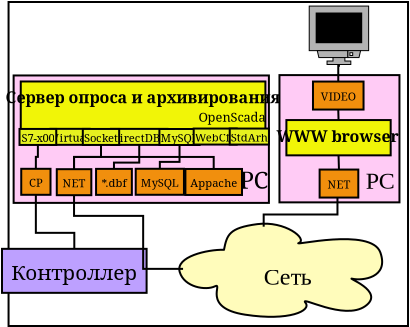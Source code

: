 <?xml version="1.0" encoding="UTF-8"?>
<dia:diagram xmlns:dia="http://www.lysator.liu.se/~alla/dia/">
  <dia:layer name="Тло" visible="true">
    <dia:object type="Standard - Box" version="0" id="O0">
      <dia:attribute name="obj_pos">
        <dia:point val="0.146,0.146"/>
      </dia:attribute>
      <dia:attribute name="obj_bb">
        <dia:rectangle val="0.096,0.096;20.169,16.396"/>
      </dia:attribute>
      <dia:attribute name="elem_corner">
        <dia:point val="0.146,0.146"/>
      </dia:attribute>
      <dia:attribute name="elem_width">
        <dia:real val="19.973"/>
      </dia:attribute>
      <dia:attribute name="elem_height">
        <dia:real val="16.2"/>
      </dia:attribute>
      <dia:attribute name="show_background">
        <dia:boolean val="true"/>
      </dia:attribute>
    </dia:object>
    <dia:object type="Network - Cloud" version="0" id="O1">
      <dia:attribute name="obj_pos">
        <dia:point val="8.682,11.229"/>
      </dia:attribute>
      <dia:attribute name="obj_bb">
        <dia:rectangle val="8.682,11.229;18.826,15.887"/>
      </dia:attribute>
      <dia:attribute name="elem_corner">
        <dia:point val="8.682,11.229"/>
      </dia:attribute>
      <dia:attribute name="elem_width">
        <dia:real val="10.144"/>
      </dia:attribute>
      <dia:attribute name="elem_height">
        <dia:real val="4.658"/>
      </dia:attribute>
      <dia:attribute name="line_width">
        <dia:real val="0.1"/>
      </dia:attribute>
      <dia:attribute name="line_colour">
        <dia:color val="#000000"/>
      </dia:attribute>
      <dia:attribute name="fill_colour">
        <dia:color val="#fffcbb"/>
      </dia:attribute>
      <dia:attribute name="show_background">
        <dia:boolean val="true"/>
      </dia:attribute>
      <dia:attribute name="line_style">
        <dia:enum val="0"/>
        <dia:real val="1"/>
      </dia:attribute>
      <dia:attribute name="text">
        <dia:composite type="text">
          <dia:attribute name="string">
            <dia:string>#Сеть#</dia:string>
          </dia:attribute>
          <dia:attribute name="font">
            <dia:font family="times new roman" style="0" name="Times-Roman"/>
          </dia:attribute>
          <dia:attribute name="height">
            <dia:real val="1.5"/>
          </dia:attribute>
          <dia:attribute name="pos">
            <dia:point val="14.026,13.94"/>
          </dia:attribute>
          <dia:attribute name="color">
            <dia:color val="#000000"/>
          </dia:attribute>
          <dia:attribute name="alignment">
            <dia:enum val="1"/>
          </dia:attribute>
        </dia:composite>
      </dia:attribute>
      <dia:attribute name="flip_horizontal">
        <dia:boolean val="false"/>
      </dia:attribute>
      <dia:attribute name="flip_vertical">
        <dia:boolean val="false"/>
      </dia:attribute>
    </dia:object>
    <dia:object type="Flowchart - Box" version="0" id="O2">
      <dia:attribute name="obj_pos">
        <dia:point val="0.583,12.488"/>
      </dia:attribute>
      <dia:attribute name="obj_bb">
        <dia:rectangle val="0.533,12.438;6.333,14.738"/>
      </dia:attribute>
      <dia:attribute name="elem_corner">
        <dia:point val="0.583,12.488"/>
      </dia:attribute>
      <dia:attribute name="elem_width">
        <dia:real val="5.7"/>
      </dia:attribute>
      <dia:attribute name="elem_height">
        <dia:real val="2.2"/>
      </dia:attribute>
      <dia:attribute name="inner_color">
        <dia:color val="#bda0ff"/>
      </dia:attribute>
      <dia:attribute name="show_background">
        <dia:boolean val="true"/>
      </dia:attribute>
      <dia:attribute name="padding">
        <dia:real val="0.4"/>
      </dia:attribute>
      <dia:attribute name="text">
        <dia:composite type="text">
          <dia:attribute name="string">
            <dia:string>#Контроллер#</dia:string>
          </dia:attribute>
          <dia:attribute name="font">
            <dia:font family="serif" style="0" name="Times-Roman"/>
          </dia:attribute>
          <dia:attribute name="height">
            <dia:real val="1.3"/>
          </dia:attribute>
          <dia:attribute name="pos">
            <dia:point val="3.433,13.838"/>
          </dia:attribute>
          <dia:attribute name="color">
            <dia:color val="#000000"/>
          </dia:attribute>
          <dia:attribute name="alignment">
            <dia:enum val="1"/>
          </dia:attribute>
        </dia:composite>
      </dia:attribute>
    </dia:object>
    <dia:object type="Standard - Ellipse" version="0" id="O3">
      <dia:attribute name="obj_pos">
        <dia:point val="4.656,7.795"/>
      </dia:attribute>
      <dia:attribute name="obj_bb">
        <dia:rectangle val="4.606,7.745;4.917,8.053"/>
      </dia:attribute>
      <dia:attribute name="elem_corner">
        <dia:point val="4.656,7.795"/>
      </dia:attribute>
      <dia:attribute name="elem_width">
        <dia:real val="0.211"/>
      </dia:attribute>
      <dia:attribute name="elem_height">
        <dia:real val="0.208"/>
      </dia:attribute>
      <dia:attribute name="inner_color">
        <dia:color val="#010101"/>
      </dia:attribute>
    </dia:object>
    <dia:group>
      <dia:object type="Standard - Box" version="0" id="O4">
        <dia:attribute name="obj_pos">
          <dia:point val="0.399,3.819"/>
        </dia:attribute>
        <dia:attribute name="obj_bb">
          <dia:rectangle val="0.349,3.769;13.213,10.24"/>
        </dia:attribute>
        <dia:attribute name="elem_corner">
          <dia:point val="0.399,3.819"/>
        </dia:attribute>
        <dia:attribute name="elem_width">
          <dia:real val="12.764"/>
        </dia:attribute>
        <dia:attribute name="elem_height">
          <dia:real val="6.371"/>
        </dia:attribute>
        <dia:attribute name="inner_color">
          <dia:color val="#ffcbf5"/>
        </dia:attribute>
        <dia:attribute name="show_background">
          <dia:boolean val="true"/>
        </dia:attribute>
      </dia:object>
      <dia:object type="Standard - Text" version="0" id="O5">
        <dia:attribute name="obj_pos">
          <dia:point val="12.419,9.481"/>
        </dia:attribute>
        <dia:attribute name="obj_bb">
          <dia:rectangle val="11.744,8.397;13.128,10.299"/>
        </dia:attribute>
        <dia:attribute name="text">
          <dia:composite type="text">
            <dia:attribute name="string">
              <dia:string>#PC#</dia:string>
            </dia:attribute>
            <dia:attribute name="font">
              <dia:font family="serif" style="0" name="Times-Roman"/>
            </dia:attribute>
            <dia:attribute name="height">
              <dia:real val="1.5"/>
            </dia:attribute>
            <dia:attribute name="pos">
              <dia:point val="12.419,9.481"/>
            </dia:attribute>
            <dia:attribute name="color">
              <dia:color val="#000000"/>
            </dia:attribute>
            <dia:attribute name="alignment">
              <dia:enum val="1"/>
            </dia:attribute>
          </dia:composite>
        </dia:attribute>
      </dia:object>
      <dia:object type="Standard - ZigZagLine" version="0" id="O6">
        <dia:attribute name="obj_pos">
          <dia:point val="4.768,7.293"/>
        </dia:attribute>
        <dia:attribute name="obj_bb">
          <dia:rectangle val="3.37,7.243;4.818,8.555"/>
        </dia:attribute>
        <dia:attribute name="orth_points">
          <dia:point val="4.768,7.293"/>
          <dia:point val="4.768,7.893"/>
          <dia:point val="3.42,7.893"/>
          <dia:point val="3.42,8.505"/>
        </dia:attribute>
        <dia:attribute name="orth_orient">
          <dia:enum val="1"/>
          <dia:enum val="0"/>
          <dia:enum val="1"/>
        </dia:attribute>
        <dia:attribute name="autorouting">
          <dia:boolean val="false"/>
        </dia:attribute>
        <dia:connections>
          <dia:connection handle="0" to="O18" connection="13"/>
          <dia:connection handle="1" to="O22" connection="2"/>
        </dia:connections>
      </dia:object>
      <dia:object type="Standard - ZigZagLine" version="0" id="O7">
        <dia:attribute name="obj_pos">
          <dia:point val="8.694,7.296"/>
        </dia:attribute>
        <dia:attribute name="obj_bb">
          <dia:rectangle val="7.66,7.246;8.744,8.535"/>
        </dia:attribute>
        <dia:attribute name="orth_points">
          <dia:point val="8.694,7.296"/>
          <dia:point val="8.694,8.14"/>
          <dia:point val="7.71,8.14"/>
          <dia:point val="7.71,8.485"/>
        </dia:attribute>
        <dia:attribute name="orth_orient">
          <dia:enum val="1"/>
          <dia:enum val="0"/>
          <dia:enum val="1"/>
        </dia:attribute>
        <dia:attribute name="autorouting">
          <dia:boolean val="false"/>
        </dia:attribute>
        <dia:connections>
          <dia:connection handle="0" to="O16" connection="13"/>
          <dia:connection handle="1" to="O21" connection="2"/>
        </dia:connections>
      </dia:object>
      <dia:object type="Standard - ZigZagLine" version="0" id="O8">
        <dia:attribute name="obj_pos">
          <dia:point val="6.68,7.29"/>
        </dia:attribute>
        <dia:attribute name="obj_bb">
          <dia:rectangle val="5.366,7.24;6.73,8.54"/>
        </dia:attribute>
        <dia:attribute name="orth_points">
          <dia:point val="6.68,7.29"/>
          <dia:point val="6.68,8.176"/>
          <dia:point val="5.416,8.176"/>
          <dia:point val="5.416,8.49"/>
        </dia:attribute>
        <dia:attribute name="orth_orient">
          <dia:enum val="1"/>
          <dia:enum val="0"/>
          <dia:enum val="1"/>
        </dia:attribute>
        <dia:attribute name="autorouting">
          <dia:boolean val="false"/>
        </dia:attribute>
        <dia:connections>
          <dia:connection handle="0" to="O15" connection="13"/>
          <dia:connection handle="1" to="O24" connection="2"/>
        </dia:connections>
      </dia:object>
      <dia:object type="Standard - ZigZagLine" version="0" id="O9">
        <dia:attribute name="obj_pos">
          <dia:point val="1.612,7.293"/>
        </dia:attribute>
        <dia:attribute name="obj_bb">
          <dia:rectangle val="1.461,7.243;1.662,8.536"/>
        </dia:attribute>
        <dia:attribute name="orth_points">
          <dia:point val="1.612,7.293"/>
          <dia:point val="1.612,7.889"/>
          <dia:point val="1.511,7.889"/>
          <dia:point val="1.511,8.486"/>
        </dia:attribute>
        <dia:attribute name="orth_orient">
          <dia:enum val="1"/>
          <dia:enum val="0"/>
          <dia:enum val="1"/>
        </dia:attribute>
        <dia:connections>
          <dia:connection handle="0" to="O17" connection="13"/>
          <dia:connection handle="1" to="O23" connection="2"/>
        </dia:connections>
      </dia:object>
      <dia:object type="Standard - ZigZagLine" version="0" id="O10">
        <dia:attribute name="obj_pos">
          <dia:point val="3.42,8.505"/>
        </dia:attribute>
        <dia:attribute name="obj_bb">
          <dia:rectangle val="3.37,7.843;10.453,8.555"/>
        </dia:attribute>
        <dia:attribute name="orth_points">
          <dia:point val="3.42,8.505"/>
          <dia:point val="3.42,7.893"/>
          <dia:point val="10.403,7.893"/>
          <dia:point val="10.403,8.494"/>
        </dia:attribute>
        <dia:attribute name="orth_orient">
          <dia:enum val="1"/>
          <dia:enum val="0"/>
          <dia:enum val="1"/>
        </dia:attribute>
        <dia:attribute name="autorouting">
          <dia:boolean val="false"/>
        </dia:attribute>
        <dia:connections>
          <dia:connection handle="0" to="O22" connection="2"/>
          <dia:connection handle="1" to="O25" connection="2"/>
        </dia:connections>
      </dia:object>
      <dia:object type="Standard - Box" version="0" id="O11">
        <dia:attribute name="obj_pos">
          <dia:point val="0.756,4.12"/>
        </dia:attribute>
        <dia:attribute name="obj_bb">
          <dia:rectangle val="0.706,4.07;13.038,6.577"/>
        </dia:attribute>
        <dia:attribute name="elem_corner">
          <dia:point val="0.756,4.12"/>
        </dia:attribute>
        <dia:attribute name="elem_width">
          <dia:real val="12.232"/>
        </dia:attribute>
        <dia:attribute name="elem_height">
          <dia:real val="2.407"/>
        </dia:attribute>
        <dia:attribute name="inner_color">
          <dia:color val="#f1f507"/>
        </dia:attribute>
        <dia:attribute name="show_background">
          <dia:boolean val="true"/>
        </dia:attribute>
      </dia:object>
      <dia:object type="Standard - Text" version="0" id="O12">
        <dia:attribute name="obj_pos">
          <dia:point val="11.319,6.133"/>
        </dia:attribute>
        <dia:attribute name="obj_bb">
          <dia:rectangle val="9.969,5.513;12.689,6.573"/>
        </dia:attribute>
        <dia:attribute name="text">
          <dia:composite type="text">
            <dia:attribute name="string">
              <dia:string>#OpenScada#</dia:string>
            </dia:attribute>
            <dia:attribute name="font">
              <dia:font family="serif" style="0" name="Times-Roman"/>
            </dia:attribute>
            <dia:attribute name="height">
              <dia:real val="0.8"/>
            </dia:attribute>
            <dia:attribute name="pos">
              <dia:point val="11.319,6.133"/>
            </dia:attribute>
            <dia:attribute name="color">
              <dia:color val="#000000"/>
            </dia:attribute>
            <dia:attribute name="alignment">
              <dia:enum val="1"/>
            </dia:attribute>
          </dia:composite>
        </dia:attribute>
      </dia:object>
      <dia:object type="Standard - Text" version="0" id="O13">
        <dia:attribute name="obj_pos">
          <dia:point val="6.866,5.212"/>
        </dia:attribute>
        <dia:attribute name="obj_bb">
          <dia:rectangle val="1.241,4.437;12.516,5.762"/>
        </dia:attribute>
        <dia:attribute name="text">
          <dia:composite type="text">
            <dia:attribute name="string">
              <dia:string>#Сервер опроса и архивирования#</dia:string>
            </dia:attribute>
            <dia:attribute name="font">
              <dia:font family="serif" style="80" name="Times-Roman"/>
            </dia:attribute>
            <dia:attribute name="height">
              <dia:real val="1"/>
            </dia:attribute>
            <dia:attribute name="pos">
              <dia:point val="6.866,5.212"/>
            </dia:attribute>
            <dia:attribute name="color">
              <dia:color val="#000000"/>
            </dia:attribute>
            <dia:attribute name="alignment">
              <dia:enum val="1"/>
            </dia:attribute>
          </dia:composite>
        </dia:attribute>
      </dia:object>
      <dia:object type="Flowchart - Box" version="0" id="O14">
        <dia:attribute name="obj_pos">
          <dia:point val="2.455,6.488"/>
        </dia:attribute>
        <dia:attribute name="obj_bb">
          <dia:rectangle val="2.405,6.438;4.037,7.338"/>
        </dia:attribute>
        <dia:attribute name="elem_corner">
          <dia:point val="2.455,6.488"/>
        </dia:attribute>
        <dia:attribute name="elem_width">
          <dia:real val="1.532"/>
        </dia:attribute>
        <dia:attribute name="elem_height">
          <dia:real val="0.8"/>
        </dia:attribute>
        <dia:attribute name="inner_color">
          <dia:color val="#e7f11f"/>
        </dia:attribute>
        <dia:attribute name="show_background">
          <dia:boolean val="true"/>
        </dia:attribute>
        <dia:attribute name="padding">
          <dia:real val="0"/>
        </dia:attribute>
        <dia:attribute name="text">
          <dia:composite type="text">
            <dia:attribute name="string">
              <dia:string>#Virtual#</dia:string>
            </dia:attribute>
            <dia:attribute name="font">
              <dia:font family="serif" style="0" name="Times-Roman"/>
            </dia:attribute>
            <dia:attribute name="height">
              <dia:real val="0.7"/>
            </dia:attribute>
            <dia:attribute name="pos">
              <dia:point val="3.221,7.038"/>
            </dia:attribute>
            <dia:attribute name="color">
              <dia:color val="#000000"/>
            </dia:attribute>
            <dia:attribute name="alignment">
              <dia:enum val="1"/>
            </dia:attribute>
          </dia:composite>
        </dia:attribute>
      </dia:object>
      <dia:object type="Flowchart - Box" version="0" id="O15">
        <dia:attribute name="obj_pos">
          <dia:point val="5.53,6.49"/>
        </dia:attribute>
        <dia:attribute name="obj_bb">
          <dia:rectangle val="5.48,6.44;7.88,7.34"/>
        </dia:attribute>
        <dia:attribute name="elem_corner">
          <dia:point val="5.53,6.49"/>
        </dia:attribute>
        <dia:attribute name="elem_width">
          <dia:real val="2.3"/>
        </dia:attribute>
        <dia:attribute name="elem_height">
          <dia:real val="0.8"/>
        </dia:attribute>
        <dia:attribute name="inner_color">
          <dia:color val="#e7f11f"/>
        </dia:attribute>
        <dia:attribute name="show_background">
          <dia:boolean val="true"/>
        </dia:attribute>
        <dia:attribute name="padding">
          <dia:real val="0"/>
        </dia:attribute>
        <dia:attribute name="text">
          <dia:composite type="text">
            <dia:attribute name="string">
              <dia:string>#DirectDBF#</dia:string>
            </dia:attribute>
            <dia:attribute name="font">
              <dia:font family="serif" style="0" name="Times-Roman"/>
            </dia:attribute>
            <dia:attribute name="height">
              <dia:real val="0.7"/>
            </dia:attribute>
            <dia:attribute name="pos">
              <dia:point val="6.68,7.04"/>
            </dia:attribute>
            <dia:attribute name="color">
              <dia:color val="#000000"/>
            </dia:attribute>
            <dia:attribute name="alignment">
              <dia:enum val="1"/>
            </dia:attribute>
          </dia:composite>
        </dia:attribute>
      </dia:object>
      <dia:object type="Flowchart - Box" version="0" id="O16">
        <dia:attribute name="obj_pos">
          <dia:point val="7.819,6.496"/>
        </dia:attribute>
        <dia:attribute name="obj_bb">
          <dia:rectangle val="7.769,6.446;9.619,7.346"/>
        </dia:attribute>
        <dia:attribute name="elem_corner">
          <dia:point val="7.819,6.496"/>
        </dia:attribute>
        <dia:attribute name="elem_width">
          <dia:real val="1.75"/>
        </dia:attribute>
        <dia:attribute name="elem_height">
          <dia:real val="0.8"/>
        </dia:attribute>
        <dia:attribute name="inner_color">
          <dia:color val="#e7f11f"/>
        </dia:attribute>
        <dia:attribute name="show_background">
          <dia:boolean val="true"/>
        </dia:attribute>
        <dia:attribute name="padding">
          <dia:real val="0"/>
        </dia:attribute>
        <dia:attribute name="text">
          <dia:composite type="text">
            <dia:attribute name="string">
              <dia:string>#MySQL#</dia:string>
            </dia:attribute>
            <dia:attribute name="font">
              <dia:font family="serif" style="0" name="Times-Roman"/>
            </dia:attribute>
            <dia:attribute name="height">
              <dia:real val="0.7"/>
            </dia:attribute>
            <dia:attribute name="pos">
              <dia:point val="8.694,7.046"/>
            </dia:attribute>
            <dia:attribute name="color">
              <dia:color val="#000000"/>
            </dia:attribute>
            <dia:attribute name="alignment">
              <dia:enum val="1"/>
            </dia:attribute>
          </dia:composite>
        </dia:attribute>
      </dia:object>
      <dia:object type="Flowchart - Box" version="0" id="O17">
        <dia:attribute name="obj_pos">
          <dia:point val="0.758,6.493"/>
        </dia:attribute>
        <dia:attribute name="obj_bb">
          <dia:rectangle val="0.708,6.443;2.516,7.343"/>
        </dia:attribute>
        <dia:attribute name="elem_corner">
          <dia:point val="0.758,6.493"/>
        </dia:attribute>
        <dia:attribute name="elem_width">
          <dia:real val="1.708"/>
        </dia:attribute>
        <dia:attribute name="elem_height">
          <dia:real val="0.8"/>
        </dia:attribute>
        <dia:attribute name="inner_color">
          <dia:color val="#e7f11f"/>
        </dia:attribute>
        <dia:attribute name="show_background">
          <dia:boolean val="true"/>
        </dia:attribute>
        <dia:attribute name="padding">
          <dia:real val="0"/>
        </dia:attribute>
        <dia:attribute name="text">
          <dia:composite type="text">
            <dia:attribute name="string">
              <dia:string>#S7-x00#</dia:string>
            </dia:attribute>
            <dia:attribute name="font">
              <dia:font family="serif" style="0" name="Times-Roman"/>
            </dia:attribute>
            <dia:attribute name="height">
              <dia:real val="0.7"/>
            </dia:attribute>
            <dia:attribute name="pos">
              <dia:point val="1.612,7.043"/>
            </dia:attribute>
            <dia:attribute name="color">
              <dia:color val="#000000"/>
            </dia:attribute>
            <dia:attribute name="alignment">
              <dia:enum val="1"/>
            </dia:attribute>
          </dia:composite>
        </dia:attribute>
      </dia:object>
      <dia:object type="Flowchart - Box" version="0" id="O18">
        <dia:attribute name="obj_pos">
          <dia:point val="3.984,6.493"/>
        </dia:attribute>
        <dia:attribute name="obj_bb">
          <dia:rectangle val="3.934,6.443;5.601,7.343"/>
        </dia:attribute>
        <dia:attribute name="elem_corner">
          <dia:point val="3.984,6.493"/>
        </dia:attribute>
        <dia:attribute name="elem_width">
          <dia:real val="1.567"/>
        </dia:attribute>
        <dia:attribute name="elem_height">
          <dia:real val="0.8"/>
        </dia:attribute>
        <dia:attribute name="inner_color">
          <dia:color val="#e7f11f"/>
        </dia:attribute>
        <dia:attribute name="show_background">
          <dia:boolean val="true"/>
        </dia:attribute>
        <dia:attribute name="padding">
          <dia:real val="0"/>
        </dia:attribute>
        <dia:attribute name="text">
          <dia:composite type="text">
            <dia:attribute name="string">
              <dia:string>#Socket#</dia:string>
            </dia:attribute>
            <dia:attribute name="font">
              <dia:font family="serif" style="0" name="Times-Roman"/>
            </dia:attribute>
            <dia:attribute name="height">
              <dia:real val="0.7"/>
            </dia:attribute>
            <dia:attribute name="pos">
              <dia:point val="4.768,7.043"/>
            </dia:attribute>
            <dia:attribute name="color">
              <dia:color val="#000000"/>
            </dia:attribute>
            <dia:attribute name="alignment">
              <dia:enum val="1"/>
            </dia:attribute>
          </dia:composite>
        </dia:attribute>
      </dia:object>
      <dia:object type="Flowchart - Box" version="0" id="O19">
        <dia:attribute name="obj_pos">
          <dia:point val="9.571,6.474"/>
        </dia:attribute>
        <dia:attribute name="obj_bb">
          <dia:rectangle val="9.521,6.424;11.434,7.324"/>
        </dia:attribute>
        <dia:attribute name="elem_corner">
          <dia:point val="9.571,6.474"/>
        </dia:attribute>
        <dia:attribute name="elem_width">
          <dia:real val="1.814"/>
        </dia:attribute>
        <dia:attribute name="elem_height">
          <dia:real val="0.8"/>
        </dia:attribute>
        <dia:attribute name="inner_color">
          <dia:color val="#e7f11f"/>
        </dia:attribute>
        <dia:attribute name="show_background">
          <dia:boolean val="true"/>
        </dia:attribute>
        <dia:attribute name="padding">
          <dia:real val="0"/>
        </dia:attribute>
        <dia:attribute name="text">
          <dia:composite type="text">
            <dia:attribute name="string">
              <dia:string>#WebCfg#</dia:string>
            </dia:attribute>
            <dia:attribute name="font">
              <dia:font family="serif" style="0" name="Times-Roman"/>
            </dia:attribute>
            <dia:attribute name="height">
              <dia:real val="0.7"/>
            </dia:attribute>
            <dia:attribute name="pos">
              <dia:point val="10.478,7.024"/>
            </dia:attribute>
            <dia:attribute name="color">
              <dia:color val="#000000"/>
            </dia:attribute>
            <dia:attribute name="alignment">
              <dia:enum val="1"/>
            </dia:attribute>
          </dia:composite>
        </dia:attribute>
      </dia:object>
      <dia:object type="Flowchart - Box" version="0" id="O20">
        <dia:attribute name="obj_pos">
          <dia:point val="11.375,6.474"/>
        </dia:attribute>
        <dia:attribute name="obj_bb">
          <dia:rectangle val="11.325,6.424;13.045,7.324"/>
        </dia:attribute>
        <dia:attribute name="elem_corner">
          <dia:point val="11.375,6.474"/>
        </dia:attribute>
        <dia:attribute name="elem_width">
          <dia:real val="1.62"/>
        </dia:attribute>
        <dia:attribute name="elem_height">
          <dia:real val="0.8"/>
        </dia:attribute>
        <dia:attribute name="inner_color">
          <dia:color val="#e7f11f"/>
        </dia:attribute>
        <dia:attribute name="show_background">
          <dia:boolean val="true"/>
        </dia:attribute>
        <dia:attribute name="padding">
          <dia:real val="0"/>
        </dia:attribute>
        <dia:attribute name="text">
          <dia:composite type="text">
            <dia:attribute name="string">
              <dia:string>#StdArh#</dia:string>
            </dia:attribute>
            <dia:attribute name="font">
              <dia:font family="serif" style="0" name="Times-Roman"/>
            </dia:attribute>
            <dia:attribute name="height">
              <dia:real val="0.7"/>
            </dia:attribute>
            <dia:attribute name="pos">
              <dia:point val="12.185,7.024"/>
            </dia:attribute>
            <dia:attribute name="color">
              <dia:color val="#000000"/>
            </dia:attribute>
            <dia:attribute name="alignment">
              <dia:enum val="1"/>
            </dia:attribute>
          </dia:composite>
        </dia:attribute>
      </dia:object>
      <dia:object type="Flowchart - Box" version="0" id="O21">
        <dia:attribute name="obj_pos">
          <dia:point val="6.565,8.485"/>
        </dia:attribute>
        <dia:attribute name="obj_bb">
          <dia:rectangle val="6.515,8.435;8.905,9.835"/>
        </dia:attribute>
        <dia:attribute name="elem_corner">
          <dia:point val="6.565,8.485"/>
        </dia:attribute>
        <dia:attribute name="elem_width">
          <dia:real val="2.29"/>
        </dia:attribute>
        <dia:attribute name="elem_height">
          <dia:real val="1.3"/>
        </dia:attribute>
        <dia:attribute name="inner_color">
          <dia:color val="#f18f0d"/>
        </dia:attribute>
        <dia:attribute name="show_background">
          <dia:boolean val="true"/>
        </dia:attribute>
        <dia:attribute name="padding">
          <dia:real val="0.2"/>
        </dia:attribute>
        <dia:attribute name="text">
          <dia:composite type="text">
            <dia:attribute name="string">
              <dia:string>#MySQL#</dia:string>
            </dia:attribute>
            <dia:attribute name="font">
              <dia:font family="serif" style="0" name="Times-Roman"/>
            </dia:attribute>
            <dia:attribute name="height">
              <dia:real val="0.7"/>
            </dia:attribute>
            <dia:attribute name="pos">
              <dia:point val="7.71,9.285"/>
            </dia:attribute>
            <dia:attribute name="color">
              <dia:color val="#000000"/>
            </dia:attribute>
            <dia:attribute name="alignment">
              <dia:enum val="1"/>
            </dia:attribute>
          </dia:composite>
        </dia:attribute>
      </dia:object>
      <dia:object type="Flowchart - Box" version="0" id="O22">
        <dia:attribute name="obj_pos">
          <dia:point val="2.557,8.505"/>
        </dia:attribute>
        <dia:attribute name="obj_bb">
          <dia:rectangle val="2.506,8.455;4.334,9.855"/>
        </dia:attribute>
        <dia:attribute name="elem_corner">
          <dia:point val="2.557,8.505"/>
        </dia:attribute>
        <dia:attribute name="elem_width">
          <dia:real val="1.727"/>
        </dia:attribute>
        <dia:attribute name="elem_height">
          <dia:real val="1.3"/>
        </dia:attribute>
        <dia:attribute name="inner_color">
          <dia:color val="#f18f0d"/>
        </dia:attribute>
        <dia:attribute name="show_background">
          <dia:boolean val="true"/>
        </dia:attribute>
        <dia:attribute name="padding">
          <dia:real val="0.2"/>
        </dia:attribute>
        <dia:attribute name="text">
          <dia:composite type="text">
            <dia:attribute name="string">
              <dia:string>#NET#</dia:string>
            </dia:attribute>
            <dia:attribute name="font">
              <dia:font family="serif" style="0" name="Times-Roman"/>
            </dia:attribute>
            <dia:attribute name="height">
              <dia:real val="0.7"/>
            </dia:attribute>
            <dia:attribute name="pos">
              <dia:point val="3.42,9.305"/>
            </dia:attribute>
            <dia:attribute name="color">
              <dia:color val="#000000"/>
            </dia:attribute>
            <dia:attribute name="alignment">
              <dia:enum val="1"/>
            </dia:attribute>
          </dia:composite>
        </dia:attribute>
      </dia:object>
      <dia:object type="Flowchart - Box" version="0" id="O23">
        <dia:attribute name="obj_pos">
          <dia:point val="0.78,8.486"/>
        </dia:attribute>
        <dia:attribute name="obj_bb">
          <dia:rectangle val="0.73,8.436;2.293,9.836"/>
        </dia:attribute>
        <dia:attribute name="elem_corner">
          <dia:point val="0.78,8.486"/>
        </dia:attribute>
        <dia:attribute name="elem_width">
          <dia:real val="1.463"/>
        </dia:attribute>
        <dia:attribute name="elem_height">
          <dia:real val="1.3"/>
        </dia:attribute>
        <dia:attribute name="inner_color">
          <dia:color val="#f18f0d"/>
        </dia:attribute>
        <dia:attribute name="show_background">
          <dia:boolean val="true"/>
        </dia:attribute>
        <dia:attribute name="padding">
          <dia:real val="0.2"/>
        </dia:attribute>
        <dia:attribute name="text">
          <dia:composite type="text">
            <dia:attribute name="string">
              <dia:string>#CP#</dia:string>
            </dia:attribute>
            <dia:attribute name="font">
              <dia:font family="serif" style="0" name="Times-Roman"/>
            </dia:attribute>
            <dia:attribute name="height">
              <dia:real val="0.7"/>
            </dia:attribute>
            <dia:attribute name="pos">
              <dia:point val="1.511,9.286"/>
            </dia:attribute>
            <dia:attribute name="color">
              <dia:color val="#000000"/>
            </dia:attribute>
            <dia:attribute name="alignment">
              <dia:enum val="1"/>
            </dia:attribute>
          </dia:composite>
        </dia:attribute>
      </dia:object>
      <dia:object type="Flowchart - Box" version="0" id="O24">
        <dia:attribute name="obj_pos">
          <dia:point val="4.526,8.49"/>
        </dia:attribute>
        <dia:attribute name="obj_bb">
          <dia:rectangle val="4.476,8.44;6.356,9.84"/>
        </dia:attribute>
        <dia:attribute name="elem_corner">
          <dia:point val="4.526,8.49"/>
        </dia:attribute>
        <dia:attribute name="elem_width">
          <dia:real val="1.78"/>
        </dia:attribute>
        <dia:attribute name="elem_height">
          <dia:real val="1.3"/>
        </dia:attribute>
        <dia:attribute name="inner_color">
          <dia:color val="#f18f0d"/>
        </dia:attribute>
        <dia:attribute name="show_background">
          <dia:boolean val="true"/>
        </dia:attribute>
        <dia:attribute name="padding">
          <dia:real val="0.2"/>
        </dia:attribute>
        <dia:attribute name="text">
          <dia:composite type="text">
            <dia:attribute name="string">
              <dia:string>#*.dbf#</dia:string>
            </dia:attribute>
            <dia:attribute name="font">
              <dia:font family="serif" style="0" name="Times-Roman"/>
            </dia:attribute>
            <dia:attribute name="height">
              <dia:real val="0.7"/>
            </dia:attribute>
            <dia:attribute name="pos">
              <dia:point val="5.416,9.29"/>
            </dia:attribute>
            <dia:attribute name="color">
              <dia:color val="#000000"/>
            </dia:attribute>
            <dia:attribute name="alignment">
              <dia:enum val="1"/>
            </dia:attribute>
          </dia:composite>
        </dia:attribute>
      </dia:object>
      <dia:object type="Flowchart - Box" version="0" id="O25">
        <dia:attribute name="obj_pos">
          <dia:point val="9.126,8.494"/>
        </dia:attribute>
        <dia:attribute name="obj_bb">
          <dia:rectangle val="9.076,8.444;11.73,9.844"/>
        </dia:attribute>
        <dia:attribute name="elem_corner">
          <dia:point val="9.126,8.494"/>
        </dia:attribute>
        <dia:attribute name="elem_width">
          <dia:real val="2.554"/>
        </dia:attribute>
        <dia:attribute name="elem_height">
          <dia:real val="1.3"/>
        </dia:attribute>
        <dia:attribute name="inner_color">
          <dia:color val="#f18f0d"/>
        </dia:attribute>
        <dia:attribute name="show_background">
          <dia:boolean val="true"/>
        </dia:attribute>
        <dia:attribute name="padding">
          <dia:real val="0.2"/>
        </dia:attribute>
        <dia:attribute name="text">
          <dia:composite type="text">
            <dia:attribute name="string">
              <dia:string>#Appache#</dia:string>
            </dia:attribute>
            <dia:attribute name="font">
              <dia:font family="serif" style="0" name="Times-Roman"/>
            </dia:attribute>
            <dia:attribute name="height">
              <dia:real val="0.7"/>
            </dia:attribute>
            <dia:attribute name="pos">
              <dia:point val="10.403,9.294"/>
            </dia:attribute>
            <dia:attribute name="color">
              <dia:color val="#000000"/>
            </dia:attribute>
            <dia:attribute name="alignment">
              <dia:enum val="1"/>
            </dia:attribute>
          </dia:composite>
        </dia:attribute>
      </dia:object>
    </dia:group>
    <dia:object type="Standard - ZigZagLine" version="0" id="O26">
      <dia:attribute name="obj_pos">
        <dia:point val="3.42,9.805"/>
      </dia:attribute>
      <dia:attribute name="obj_bb">
        <dia:rectangle val="3.37,9.755;8.921,13.539"/>
      </dia:attribute>
      <dia:attribute name="orth_points">
        <dia:point val="3.42,9.805"/>
        <dia:point val="3.42,10.84"/>
        <dia:point val="6.876,10.84"/>
        <dia:point val="6.876,13.489"/>
        <dia:point val="8.871,13.489"/>
      </dia:attribute>
      <dia:attribute name="orth_orient">
        <dia:enum val="1"/>
        <dia:enum val="0"/>
        <dia:enum val="1"/>
        <dia:enum val="0"/>
      </dia:attribute>
      <dia:attribute name="autorouting">
        <dia:boolean val="false"/>
      </dia:attribute>
      <dia:connections>
        <dia:connection handle="0" to="O22" connection="13"/>
        <dia:connection handle="1" to="O1" connection="0"/>
      </dia:connections>
    </dia:object>
    <dia:object type="Standard - ZigZagLine" version="0" id="O27">
      <dia:attribute name="obj_pos">
        <dia:point val="1.511,9.786"/>
      </dia:attribute>
      <dia:attribute name="obj_bb">
        <dia:rectangle val="1.461,9.736;3.483,12.538"/>
      </dia:attribute>
      <dia:attribute name="orth_points">
        <dia:point val="1.511,9.786"/>
        <dia:point val="1.511,11.688"/>
        <dia:point val="3.433,11.688"/>
        <dia:point val="3.433,12.488"/>
      </dia:attribute>
      <dia:attribute name="orth_orient">
        <dia:enum val="1"/>
        <dia:enum val="0"/>
        <dia:enum val="1"/>
      </dia:attribute>
      <dia:attribute name="autorouting">
        <dia:boolean val="false"/>
      </dia:attribute>
      <dia:connections>
        <dia:connection handle="0" to="O23" connection="13"/>
        <dia:connection handle="1" to="O2" connection="2"/>
      </dia:connections>
    </dia:object>
    <dia:group>
      <dia:object type="Standard - Box" version="0" id="O28">
        <dia:attribute name="obj_pos">
          <dia:point val="13.691,3.801"/>
        </dia:attribute>
        <dia:attribute name="obj_bb">
          <dia:rectangle val="13.641,3.751;19.741,10.215"/>
        </dia:attribute>
        <dia:attribute name="elem_corner">
          <dia:point val="13.691,3.801"/>
        </dia:attribute>
        <dia:attribute name="elem_width">
          <dia:real val="6"/>
        </dia:attribute>
        <dia:attribute name="elem_height">
          <dia:real val="6.363"/>
        </dia:attribute>
        <dia:attribute name="inner_color">
          <dia:color val="#ffcbf5"/>
        </dia:attribute>
        <dia:attribute name="show_background">
          <dia:boolean val="true"/>
        </dia:attribute>
      </dia:object>
      <dia:object type="Standard - Text" version="0" id="O29">
        <dia:attribute name="obj_pos">
          <dia:point val="18.73,9.48"/>
        </dia:attribute>
        <dia:attribute name="obj_bb">
          <dia:rectangle val="18.055,8.43;19.405,10.23"/>
        </dia:attribute>
        <dia:attribute name="text">
          <dia:composite type="text">
            <dia:attribute name="string">
              <dia:string>#PC#</dia:string>
            </dia:attribute>
            <dia:attribute name="font">
              <dia:font family="times new roman" style="0" name="Times-Roman"/>
            </dia:attribute>
            <dia:attribute name="height">
              <dia:real val="1.5"/>
            </dia:attribute>
            <dia:attribute name="pos">
              <dia:point val="18.73,9.48"/>
            </dia:attribute>
            <dia:attribute name="color">
              <dia:color val="#000000"/>
            </dia:attribute>
            <dia:attribute name="alignment">
              <dia:enum val="1"/>
            </dia:attribute>
          </dia:composite>
        </dia:attribute>
      </dia:object>
      <dia:object type="Flowchart - Box" version="0" id="O30">
        <dia:attribute name="obj_pos">
          <dia:point val="15.699,8.524"/>
        </dia:attribute>
        <dia:attribute name="obj_bb">
          <dia:rectangle val="15.649,8.474;17.683,9.974"/>
        </dia:attribute>
        <dia:attribute name="elem_corner">
          <dia:point val="15.699,8.524"/>
        </dia:attribute>
        <dia:attribute name="elem_width">
          <dia:real val="1.934"/>
        </dia:attribute>
        <dia:attribute name="elem_height">
          <dia:real val="1.4"/>
        </dia:attribute>
        <dia:attribute name="inner_color">
          <dia:color val="#f18f0d"/>
        </dia:attribute>
        <dia:attribute name="show_background">
          <dia:boolean val="true"/>
        </dia:attribute>
        <dia:attribute name="padding">
          <dia:real val="0.2"/>
        </dia:attribute>
        <dia:attribute name="text">
          <dia:composite type="text">
            <dia:attribute name="string">
              <dia:string>#NET#</dia:string>
            </dia:attribute>
            <dia:attribute name="font">
              <dia:font family="serif" style="0" name="Times-Roman"/>
            </dia:attribute>
            <dia:attribute name="height">
              <dia:real val="0.7"/>
            </dia:attribute>
            <dia:attribute name="pos">
              <dia:point val="16.666,9.374"/>
            </dia:attribute>
            <dia:attribute name="color">
              <dia:color val="#000000"/>
            </dia:attribute>
            <dia:attribute name="alignment">
              <dia:enum val="1"/>
            </dia:attribute>
          </dia:composite>
        </dia:attribute>
      </dia:object>
      <dia:object type="Standard - Box" version="0" id="O31">
        <dia:attribute name="obj_pos">
          <dia:point val="14.038,6.049"/>
        </dia:attribute>
        <dia:attribute name="obj_bb">
          <dia:rectangle val="13.988,5.999;19.302,7.863"/>
        </dia:attribute>
        <dia:attribute name="elem_corner">
          <dia:point val="14.038,6.049"/>
        </dia:attribute>
        <dia:attribute name="elem_width">
          <dia:real val="5.214"/>
        </dia:attribute>
        <dia:attribute name="elem_height">
          <dia:real val="1.764"/>
        </dia:attribute>
        <dia:attribute name="inner_color">
          <dia:color val="#f1f507"/>
        </dia:attribute>
        <dia:attribute name="show_background">
          <dia:boolean val="true"/>
        </dia:attribute>
      </dia:object>
      <dia:object type="Standard - Text" version="0" id="O32">
        <dia:attribute name="obj_pos">
          <dia:point val="16.587,7.153"/>
        </dia:attribute>
        <dia:attribute name="obj_bb">
          <dia:rectangle val="14.112,6.403;19.062,7.653"/>
        </dia:attribute>
        <dia:attribute name="text">
          <dia:composite type="text">
            <dia:attribute name="string">
              <dia:string>#WWW browser#</dia:string>
            </dia:attribute>
            <dia:attribute name="font">
              <dia:font family="serif" style="80" name="Times-Roman"/>
            </dia:attribute>
            <dia:attribute name="height">
              <dia:real val="1"/>
            </dia:attribute>
            <dia:attribute name="pos">
              <dia:point val="16.587,7.153"/>
            </dia:attribute>
            <dia:attribute name="color">
              <dia:color val="#000000"/>
            </dia:attribute>
            <dia:attribute name="alignment">
              <dia:enum val="1"/>
            </dia:attribute>
          </dia:composite>
        </dia:attribute>
      </dia:object>
      <dia:object type="Standard - Line" version="0" id="O33">
        <dia:attribute name="obj_pos">
          <dia:point val="16.645,7.813"/>
        </dia:attribute>
        <dia:attribute name="obj_bb">
          <dia:rectangle val="16.593,7.762;16.718,8.575"/>
        </dia:attribute>
        <dia:attribute name="conn_endpoints">
          <dia:point val="16.645,7.813"/>
          <dia:point val="16.666,8.524"/>
        </dia:attribute>
        <dia:attribute name="numcp">
          <dia:int val="1"/>
        </dia:attribute>
        <dia:connections>
          <dia:connection handle="0" to="O31" connection="6"/>
          <dia:connection handle="1" to="O30" connection="2"/>
        </dia:connections>
      </dia:object>
      <dia:object type="Flowchart - Box" version="0" id="O34">
        <dia:attribute name="obj_pos">
          <dia:point val="15.367,4.124"/>
        </dia:attribute>
        <dia:attribute name="obj_bb">
          <dia:rectangle val="15.317,4.074;17.945,5.574"/>
        </dia:attribute>
        <dia:attribute name="elem_corner">
          <dia:point val="15.367,4.124"/>
        </dia:attribute>
        <dia:attribute name="elem_width">
          <dia:real val="2.528"/>
        </dia:attribute>
        <dia:attribute name="elem_height">
          <dia:real val="1.4"/>
        </dia:attribute>
        <dia:attribute name="inner_color">
          <dia:color val="#f18f0d"/>
        </dia:attribute>
        <dia:attribute name="show_background">
          <dia:boolean val="true"/>
        </dia:attribute>
        <dia:attribute name="padding">
          <dia:real val="0.2"/>
        </dia:attribute>
        <dia:attribute name="text">
          <dia:composite type="text">
            <dia:attribute name="string">
              <dia:string>#VIDEO#</dia:string>
            </dia:attribute>
            <dia:attribute name="font">
              <dia:font family="serif" style="0" name="Times-Roman"/>
            </dia:attribute>
            <dia:attribute name="height">
              <dia:real val="0.7"/>
            </dia:attribute>
            <dia:attribute name="pos">
              <dia:point val="16.631,4.974"/>
            </dia:attribute>
            <dia:attribute name="color">
              <dia:color val="#000000"/>
            </dia:attribute>
            <dia:attribute name="alignment">
              <dia:enum val="1"/>
            </dia:attribute>
          </dia:composite>
        </dia:attribute>
      </dia:object>
      <dia:object type="Standard - Line" version="0" id="O35">
        <dia:attribute name="obj_pos">
          <dia:point val="16.631,5.524"/>
        </dia:attribute>
        <dia:attribute name="obj_bb">
          <dia:rectangle val="16.579,5.473;16.696,6.101"/>
        </dia:attribute>
        <dia:attribute name="conn_endpoints">
          <dia:point val="16.631,5.524"/>
          <dia:point val="16.645,6.049"/>
        </dia:attribute>
        <dia:attribute name="numcp">
          <dia:int val="1"/>
        </dia:attribute>
        <dia:connections>
          <dia:connection handle="0" to="O34" connection="13"/>
          <dia:connection handle="1" to="O31" connection="1"/>
        </dia:connections>
      </dia:object>
      <dia:object type="Standard - ZigZagLine" version="0" id="O36">
        <dia:attribute name="obj_pos">
          <dia:point val="16.631,4.124"/>
        </dia:attribute>
        <dia:attribute name="obj_bb">
          <dia:rectangle val="16.581,2.496;16.715,4.174"/>
        </dia:attribute>
        <dia:attribute name="orth_points">
          <dia:point val="16.631,4.124"/>
          <dia:point val="16.631,3.335"/>
          <dia:point val="16.665,3.335"/>
          <dia:point val="16.665,2.546"/>
        </dia:attribute>
        <dia:attribute name="orth_orient">
          <dia:enum val="1"/>
          <dia:enum val="0"/>
          <dia:enum val="1"/>
        </dia:attribute>
        <dia:connections>
          <dia:connection handle="0" to="O34" connection="2"/>
        </dia:connections>
      </dia:object>
      <dia:object type="Network - General Monitor (With Stand)" version="0" id="O37">
        <dia:attribute name="obj_pos">
          <dia:point val="15.179,0.35"/>
        </dia:attribute>
        <dia:attribute name="obj_bb">
          <dia:rectangle val="15.154,0.325;18.175,4.42"/>
        </dia:attribute>
        <dia:attribute name="elem_corner">
          <dia:point val="15.179,0.35"/>
        </dia:attribute>
        <dia:attribute name="elem_width">
          <dia:real val="2.971"/>
        </dia:attribute>
        <dia:attribute name="elem_height">
          <dia:real val="2.921"/>
        </dia:attribute>
        <dia:attribute name="line_width">
          <dia:real val="0.1"/>
        </dia:attribute>
        <dia:attribute name="line_colour">
          <dia:color val="#000000"/>
        </dia:attribute>
        <dia:attribute name="fill_colour">
          <dia:color val="#ffffff"/>
        </dia:attribute>
        <dia:attribute name="show_background">
          <dia:boolean val="true"/>
        </dia:attribute>
        <dia:attribute name="line_style">
          <dia:enum val="0"/>
          <dia:real val="1"/>
        </dia:attribute>
        <dia:attribute name="text">
          <dia:composite type="text">
            <dia:attribute name="string">
              <dia:string>##</dia:string>
            </dia:attribute>
            <dia:attribute name="font">
              <dia:font family="courier new" style="0" name="Courier"/>
            </dia:attribute>
            <dia:attribute name="height">
              <dia:real val="0.8"/>
            </dia:attribute>
            <dia:attribute name="pos">
              <dia:point val="16.665,3.92"/>
            </dia:attribute>
            <dia:attribute name="color">
              <dia:color val="#000000"/>
            </dia:attribute>
            <dia:attribute name="alignment">
              <dia:enum val="1"/>
            </dia:attribute>
          </dia:composite>
        </dia:attribute>
        <dia:attribute name="flip_horizontal">
          <dia:boolean val="false"/>
        </dia:attribute>
        <dia:attribute name="flip_vertical">
          <dia:boolean val="false"/>
        </dia:attribute>
      </dia:object>
    </dia:group>
    <dia:object type="Standard - ZigZagLine" version="0" id="O38">
      <dia:attribute name="obj_pos">
        <dia:point val="16.591,9.924"/>
      </dia:attribute>
      <dia:attribute name="obj_bb">
        <dia:rectangle val="12.852,9.874;16.641,11.43"/>
      </dia:attribute>
      <dia:attribute name="orth_points">
        <dia:point val="16.591,9.924"/>
        <dia:point val="16.591,10.771"/>
        <dia:point val="12.902,10.771"/>
        <dia:point val="12.902,11.38"/>
      </dia:attribute>
      <dia:attribute name="orth_orient">
        <dia:enum val="1"/>
        <dia:enum val="0"/>
        <dia:enum val="1"/>
      </dia:attribute>
      <dia:connections>
        <dia:connection handle="1" to="O1" connection="3"/>
      </dia:connections>
    </dia:object>
  </dia:layer>
</dia:diagram>
